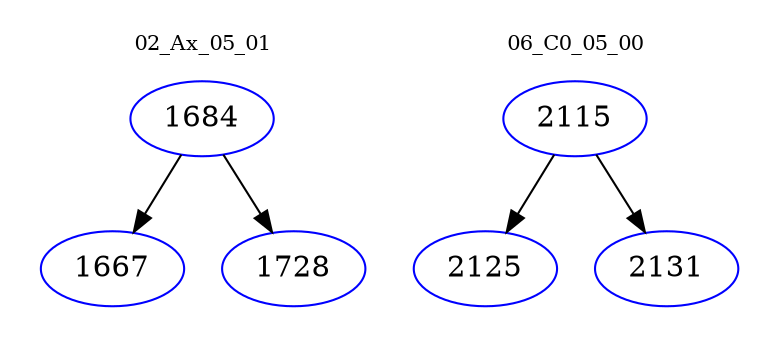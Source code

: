 digraph{
subgraph cluster_0 {
color = white
label = "02_Ax_05_01";
fontsize=10;
T0_1684 [label="1684", color="blue"]
T0_1684 -> T0_1667 [color="black"]
T0_1667 [label="1667", color="blue"]
T0_1684 -> T0_1728 [color="black"]
T0_1728 [label="1728", color="blue"]
}
subgraph cluster_1 {
color = white
label = "06_C0_05_00";
fontsize=10;
T1_2115 [label="2115", color="blue"]
T1_2115 -> T1_2125 [color="black"]
T1_2125 [label="2125", color="blue"]
T1_2115 -> T1_2131 [color="black"]
T1_2131 [label="2131", color="blue"]
}
}
